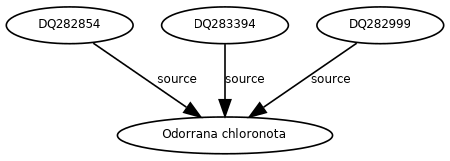 digraph G {
size="3,3";
node [fontsize=7, fontname="Helvetica"];
edge [fontsize=7, fontname="Helvetica"];
node0 [label="Odorrana chloronota", width=0.27433100247,height=0.27433100247];
node1 [label="DQ282854", width=0.27433100247,height=0.27433100247];
node2 [label="DQ283394", width=0.27433100247,height=0.27433100247];
node3 [label="DQ282999", width=0.27433100247,height=0.27433100247];
node1 -> node0 [label="source"];
node2 -> node0 [label="source"];
node3 -> node0 [label="source"];
}

